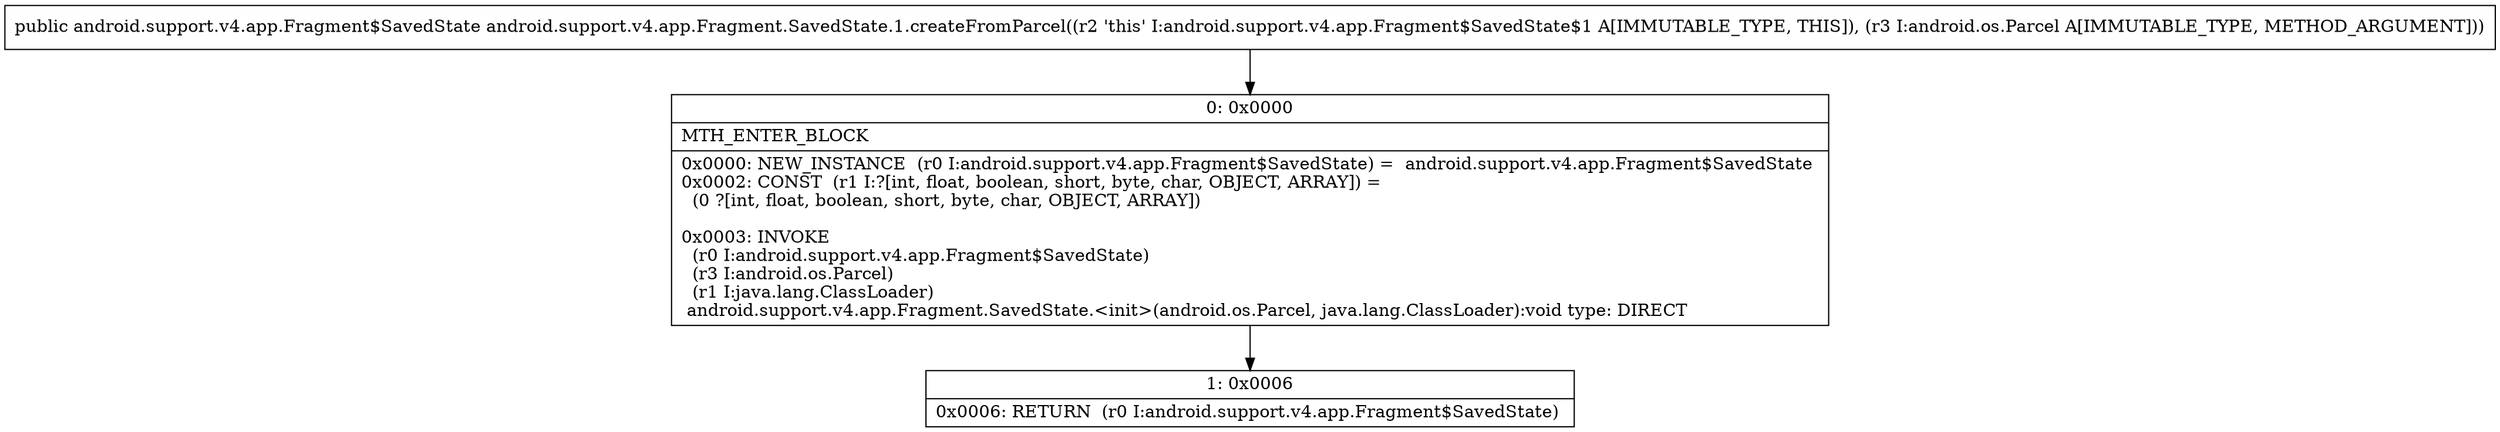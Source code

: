 digraph "CFG forandroid.support.v4.app.Fragment.SavedState.1.createFromParcel(Landroid\/os\/Parcel;)Landroid\/support\/v4\/app\/Fragment$SavedState;" {
Node_0 [shape=record,label="{0\:\ 0x0000|MTH_ENTER_BLOCK\l|0x0000: NEW_INSTANCE  (r0 I:android.support.v4.app.Fragment$SavedState) =  android.support.v4.app.Fragment$SavedState \l0x0002: CONST  (r1 I:?[int, float, boolean, short, byte, char, OBJECT, ARRAY]) = \l  (0 ?[int, float, boolean, short, byte, char, OBJECT, ARRAY])\l \l0x0003: INVOKE  \l  (r0 I:android.support.v4.app.Fragment$SavedState)\l  (r3 I:android.os.Parcel)\l  (r1 I:java.lang.ClassLoader)\l android.support.v4.app.Fragment.SavedState.\<init\>(android.os.Parcel, java.lang.ClassLoader):void type: DIRECT \l}"];
Node_1 [shape=record,label="{1\:\ 0x0006|0x0006: RETURN  (r0 I:android.support.v4.app.Fragment$SavedState) \l}"];
MethodNode[shape=record,label="{public android.support.v4.app.Fragment$SavedState android.support.v4.app.Fragment.SavedState.1.createFromParcel((r2 'this' I:android.support.v4.app.Fragment$SavedState$1 A[IMMUTABLE_TYPE, THIS]), (r3 I:android.os.Parcel A[IMMUTABLE_TYPE, METHOD_ARGUMENT])) }"];
MethodNode -> Node_0;
Node_0 -> Node_1;
}

